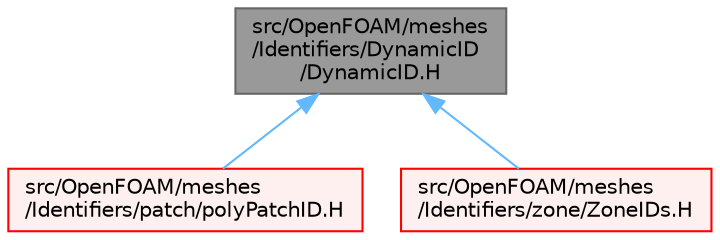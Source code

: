 digraph "src/OpenFOAM/meshes/Identifiers/DynamicID/DynamicID.H"
{
 // LATEX_PDF_SIZE
  bgcolor="transparent";
  edge [fontname=Helvetica,fontsize=10,labelfontname=Helvetica,labelfontsize=10];
  node [fontname=Helvetica,fontsize=10,shape=box,height=0.2,width=0.4];
  Node1 [id="Node000001",label="src/OpenFOAM/meshes\l/Identifiers/DynamicID\l/DynamicID.H",height=0.2,width=0.4,color="gray40", fillcolor="grey60", style="filled", fontcolor="black",tooltip=" "];
  Node1 -> Node2 [id="edge1_Node000001_Node000002",dir="back",color="steelblue1",style="solid",tooltip=" "];
  Node2 [id="Node000002",label="src/OpenFOAM/meshes\l/Identifiers/patch/polyPatchID.H",height=0.2,width=0.4,color="red", fillcolor="#FFF0F0", style="filled",URL="$polyPatchID_8H.html",tooltip=" "];
  Node1 -> Node25 [id="edge2_Node000001_Node000025",dir="back",color="steelblue1",style="solid",tooltip=" "];
  Node25 [id="Node000025",label="src/OpenFOAM/meshes\l/Identifiers/zone/ZoneIDs.H",height=0.2,width=0.4,color="red", fillcolor="#FFF0F0", style="filled",URL="$ZoneIDs_8H.html",tooltip=" "];
}
